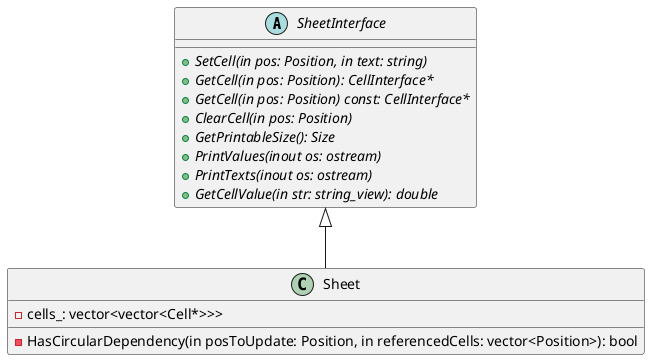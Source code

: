 
@startuml

abstract class SheetInterface {
    +{abstract} SetCell(in pos: Position, in text: string)
    +{abstract} GetCell(in pos: Position): CellInterface*
    +{abstract} GetCell(in pos: Position) const: CellInterface*
    +{abstract} ClearCell(in pos: Position)
    +{abstract} GetPrintableSize(): Size
    +{abstract} PrintValues(inout os: ostream)
    +{abstract} PrintTexts(inout os: ostream)
    +{abstract} GetCellValue(in str: string_view): double
}

class Sheet {
    -cells_: vector<vector<Cell*>>>
    -HasCircularDependency(in posToUpdate: Position, in referencedCells: vector<Position>): bool
}

class Sheet extends SheetInterface

@enduml
